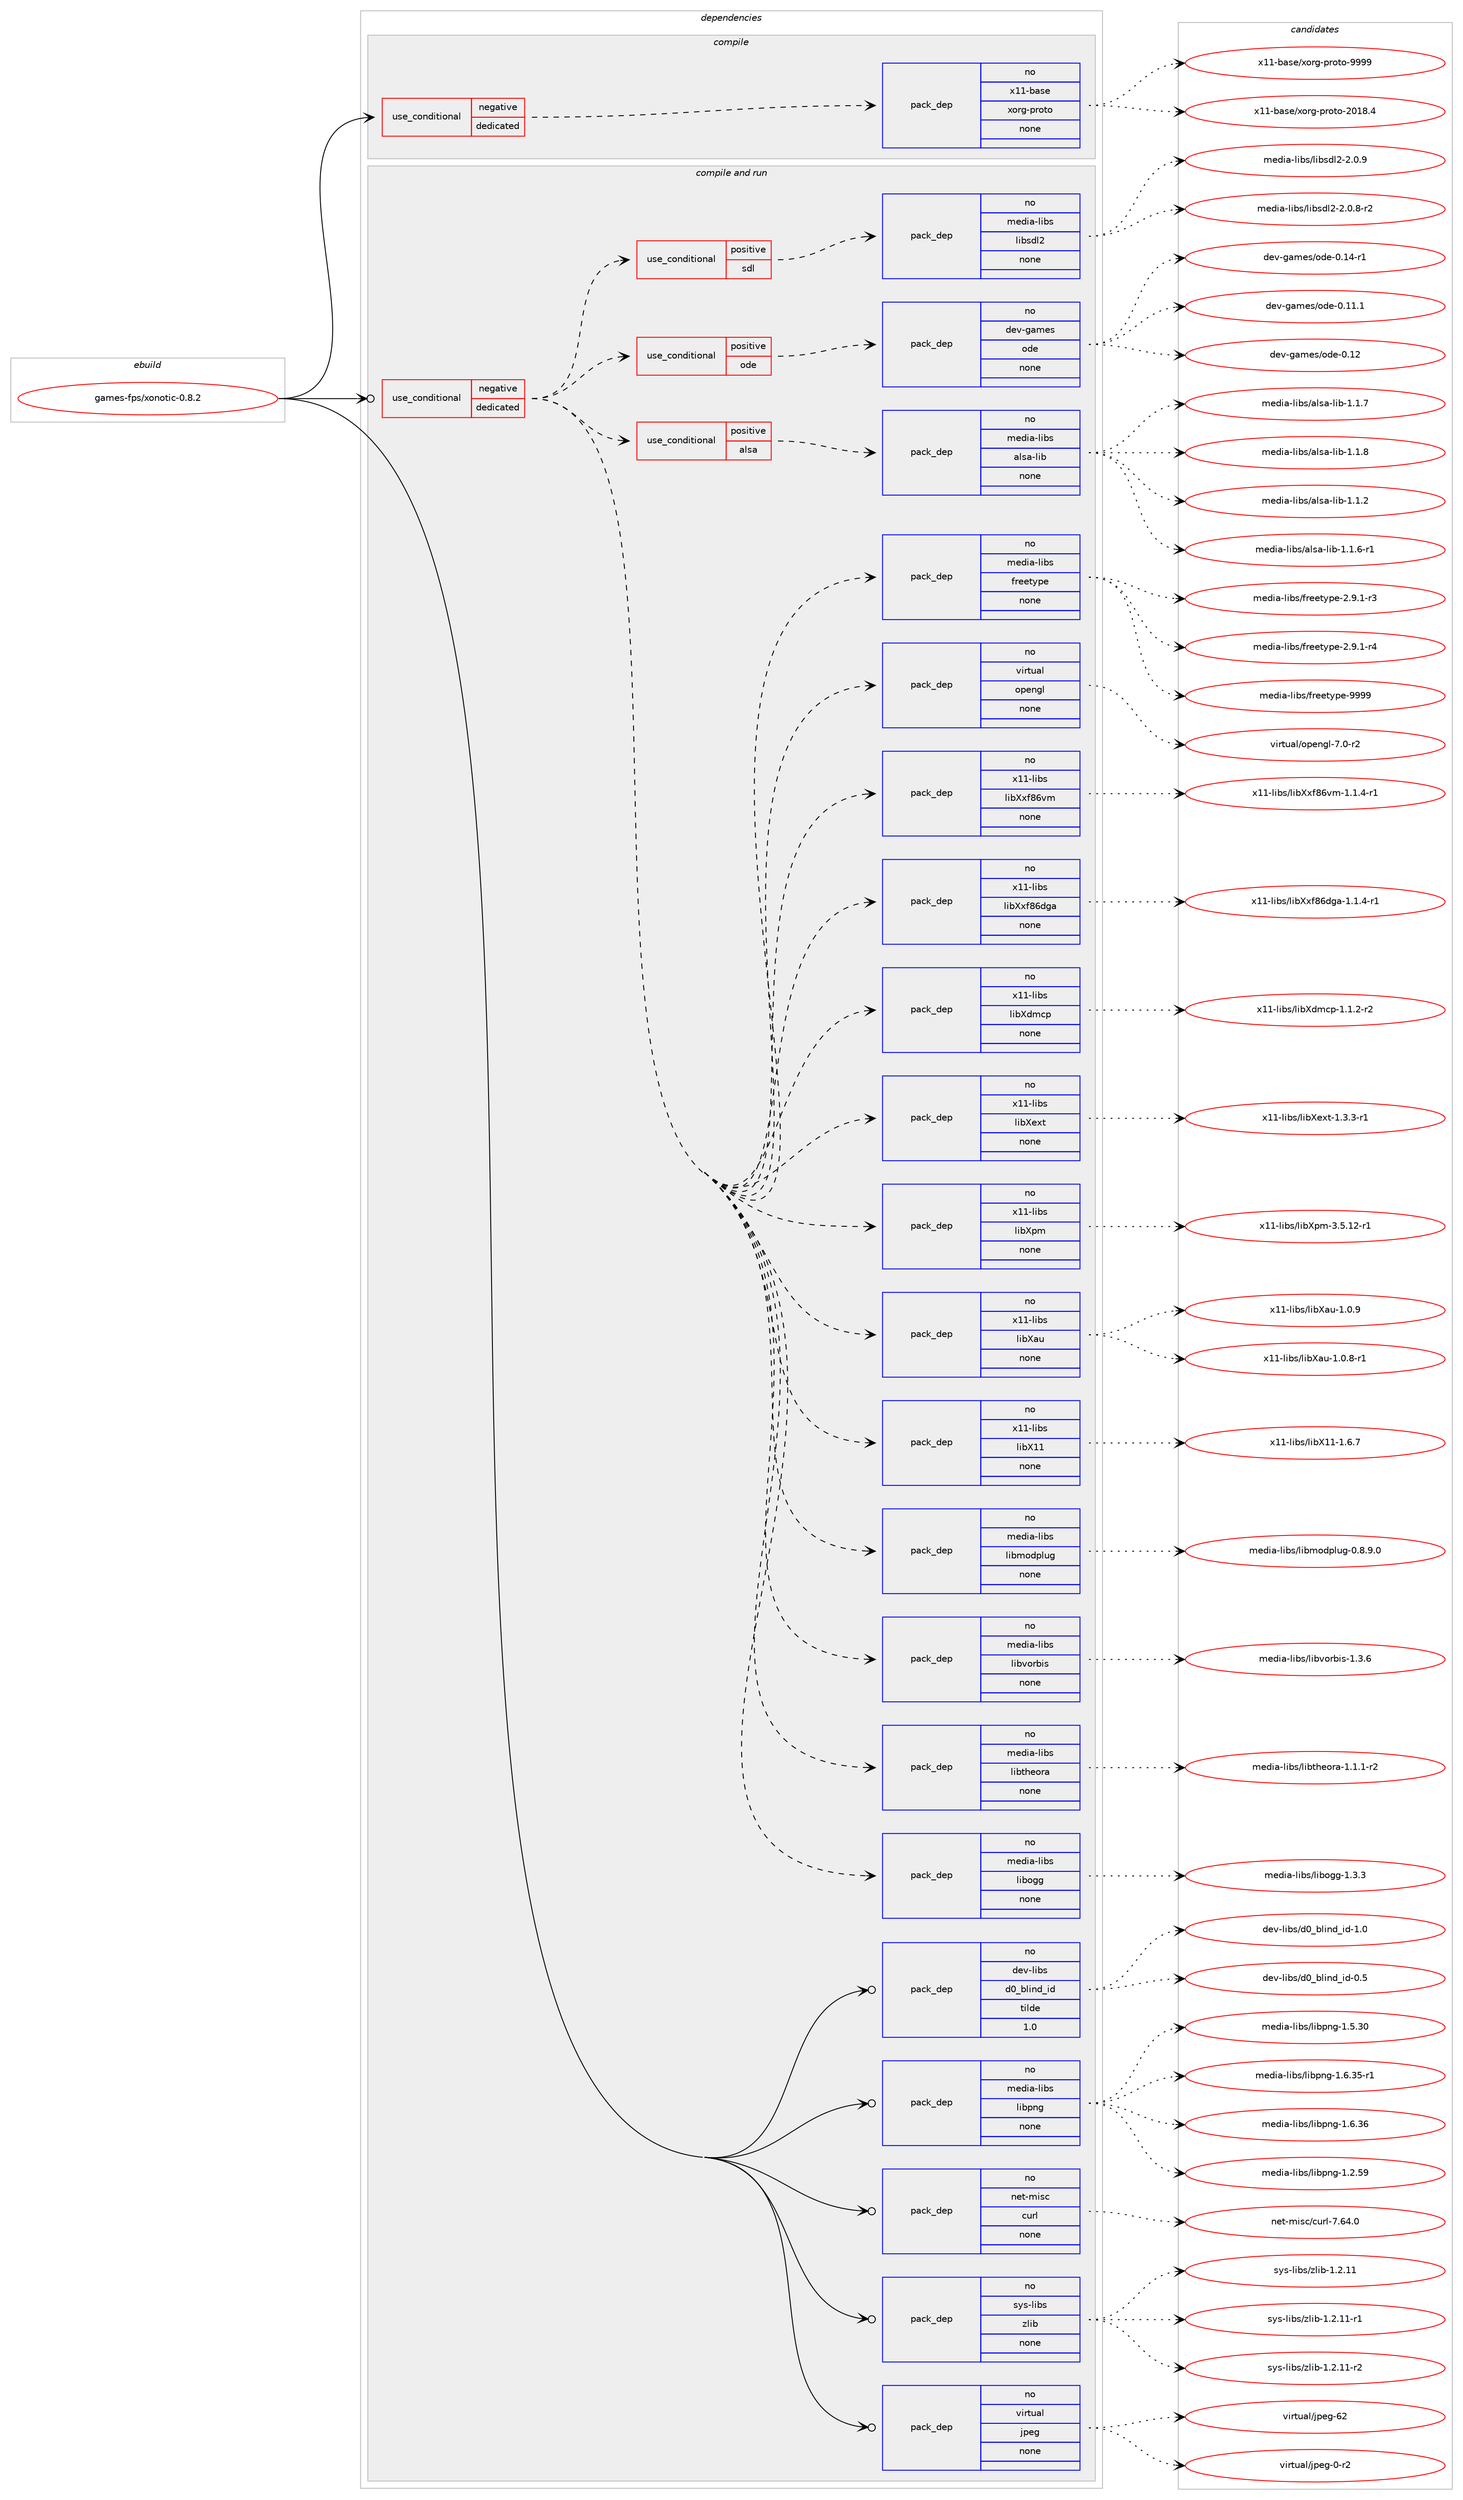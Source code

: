 digraph prolog {

# *************
# Graph options
# *************

newrank=true;
concentrate=true;
compound=true;
graph [rankdir=LR,fontname=Helvetica,fontsize=10,ranksep=1.5];#, ranksep=2.5, nodesep=0.2];
edge  [arrowhead=vee];
node  [fontname=Helvetica,fontsize=10];

# **********
# The ebuild
# **********

subgraph cluster_leftcol {
color=gray;
rank=same;
label=<<i>ebuild</i>>;
id [label="games-fps/xonotic-0.8.2", color=red, width=4, href="../games-fps/xonotic-0.8.2.svg"];
}

# ****************
# The dependencies
# ****************

subgraph cluster_midcol {
color=gray;
label=<<i>dependencies</i>>;
subgraph cluster_compile {
fillcolor="#eeeeee";
style=filled;
label=<<i>compile</i>>;
subgraph cond426838 {
dependency1558441 [label=<<TABLE BORDER="0" CELLBORDER="1" CELLSPACING="0" CELLPADDING="4"><TR><TD ROWSPAN="3" CELLPADDING="10">use_conditional</TD></TR><TR><TD>negative</TD></TR><TR><TD>dedicated</TD></TR></TABLE>>, shape=none, color=red];
subgraph pack1107566 {
dependency1558442 [label=<<TABLE BORDER="0" CELLBORDER="1" CELLSPACING="0" CELLPADDING="4" WIDTH="220"><TR><TD ROWSPAN="6" CELLPADDING="30">pack_dep</TD></TR><TR><TD WIDTH="110">no</TD></TR><TR><TD>x11-base</TD></TR><TR><TD>xorg-proto</TD></TR><TR><TD>none</TD></TR><TR><TD></TD></TR></TABLE>>, shape=none, color=blue];
}
dependency1558441:e -> dependency1558442:w [weight=20,style="dashed",arrowhead="vee"];
}
id:e -> dependency1558441:w [weight=20,style="solid",arrowhead="vee"];
}
subgraph cluster_compileandrun {
fillcolor="#eeeeee";
style=filled;
label=<<i>compile and run</i>>;
subgraph cond426839 {
dependency1558443 [label=<<TABLE BORDER="0" CELLBORDER="1" CELLSPACING="0" CELLPADDING="4"><TR><TD ROWSPAN="3" CELLPADDING="10">use_conditional</TD></TR><TR><TD>negative</TD></TR><TR><TD>dedicated</TD></TR></TABLE>>, shape=none, color=red];
subgraph pack1107567 {
dependency1558444 [label=<<TABLE BORDER="0" CELLBORDER="1" CELLSPACING="0" CELLPADDING="4" WIDTH="220"><TR><TD ROWSPAN="6" CELLPADDING="30">pack_dep</TD></TR><TR><TD WIDTH="110">no</TD></TR><TR><TD>media-libs</TD></TR><TR><TD>libogg</TD></TR><TR><TD>none</TD></TR><TR><TD></TD></TR></TABLE>>, shape=none, color=blue];
}
dependency1558443:e -> dependency1558444:w [weight=20,style="dashed",arrowhead="vee"];
subgraph pack1107568 {
dependency1558445 [label=<<TABLE BORDER="0" CELLBORDER="1" CELLSPACING="0" CELLPADDING="4" WIDTH="220"><TR><TD ROWSPAN="6" CELLPADDING="30">pack_dep</TD></TR><TR><TD WIDTH="110">no</TD></TR><TR><TD>media-libs</TD></TR><TR><TD>libtheora</TD></TR><TR><TD>none</TD></TR><TR><TD></TD></TR></TABLE>>, shape=none, color=blue];
}
dependency1558443:e -> dependency1558445:w [weight=20,style="dashed",arrowhead="vee"];
subgraph pack1107569 {
dependency1558446 [label=<<TABLE BORDER="0" CELLBORDER="1" CELLSPACING="0" CELLPADDING="4" WIDTH="220"><TR><TD ROWSPAN="6" CELLPADDING="30">pack_dep</TD></TR><TR><TD WIDTH="110">no</TD></TR><TR><TD>media-libs</TD></TR><TR><TD>libvorbis</TD></TR><TR><TD>none</TD></TR><TR><TD></TD></TR></TABLE>>, shape=none, color=blue];
}
dependency1558443:e -> dependency1558446:w [weight=20,style="dashed",arrowhead="vee"];
subgraph pack1107570 {
dependency1558447 [label=<<TABLE BORDER="0" CELLBORDER="1" CELLSPACING="0" CELLPADDING="4" WIDTH="220"><TR><TD ROWSPAN="6" CELLPADDING="30">pack_dep</TD></TR><TR><TD WIDTH="110">no</TD></TR><TR><TD>media-libs</TD></TR><TR><TD>libmodplug</TD></TR><TR><TD>none</TD></TR><TR><TD></TD></TR></TABLE>>, shape=none, color=blue];
}
dependency1558443:e -> dependency1558447:w [weight=20,style="dashed",arrowhead="vee"];
subgraph pack1107571 {
dependency1558448 [label=<<TABLE BORDER="0" CELLBORDER="1" CELLSPACING="0" CELLPADDING="4" WIDTH="220"><TR><TD ROWSPAN="6" CELLPADDING="30">pack_dep</TD></TR><TR><TD WIDTH="110">no</TD></TR><TR><TD>x11-libs</TD></TR><TR><TD>libX11</TD></TR><TR><TD>none</TD></TR><TR><TD></TD></TR></TABLE>>, shape=none, color=blue];
}
dependency1558443:e -> dependency1558448:w [weight=20,style="dashed",arrowhead="vee"];
subgraph pack1107572 {
dependency1558449 [label=<<TABLE BORDER="0" CELLBORDER="1" CELLSPACING="0" CELLPADDING="4" WIDTH="220"><TR><TD ROWSPAN="6" CELLPADDING="30">pack_dep</TD></TR><TR><TD WIDTH="110">no</TD></TR><TR><TD>x11-libs</TD></TR><TR><TD>libXau</TD></TR><TR><TD>none</TD></TR><TR><TD></TD></TR></TABLE>>, shape=none, color=blue];
}
dependency1558443:e -> dependency1558449:w [weight=20,style="dashed",arrowhead="vee"];
subgraph pack1107573 {
dependency1558450 [label=<<TABLE BORDER="0" CELLBORDER="1" CELLSPACING="0" CELLPADDING="4" WIDTH="220"><TR><TD ROWSPAN="6" CELLPADDING="30">pack_dep</TD></TR><TR><TD WIDTH="110">no</TD></TR><TR><TD>x11-libs</TD></TR><TR><TD>libXpm</TD></TR><TR><TD>none</TD></TR><TR><TD></TD></TR></TABLE>>, shape=none, color=blue];
}
dependency1558443:e -> dependency1558450:w [weight=20,style="dashed",arrowhead="vee"];
subgraph pack1107574 {
dependency1558451 [label=<<TABLE BORDER="0" CELLBORDER="1" CELLSPACING="0" CELLPADDING="4" WIDTH="220"><TR><TD ROWSPAN="6" CELLPADDING="30">pack_dep</TD></TR><TR><TD WIDTH="110">no</TD></TR><TR><TD>x11-libs</TD></TR><TR><TD>libXext</TD></TR><TR><TD>none</TD></TR><TR><TD></TD></TR></TABLE>>, shape=none, color=blue];
}
dependency1558443:e -> dependency1558451:w [weight=20,style="dashed",arrowhead="vee"];
subgraph pack1107575 {
dependency1558452 [label=<<TABLE BORDER="0" CELLBORDER="1" CELLSPACING="0" CELLPADDING="4" WIDTH="220"><TR><TD ROWSPAN="6" CELLPADDING="30">pack_dep</TD></TR><TR><TD WIDTH="110">no</TD></TR><TR><TD>x11-libs</TD></TR><TR><TD>libXdmcp</TD></TR><TR><TD>none</TD></TR><TR><TD></TD></TR></TABLE>>, shape=none, color=blue];
}
dependency1558443:e -> dependency1558452:w [weight=20,style="dashed",arrowhead="vee"];
subgraph pack1107576 {
dependency1558453 [label=<<TABLE BORDER="0" CELLBORDER="1" CELLSPACING="0" CELLPADDING="4" WIDTH="220"><TR><TD ROWSPAN="6" CELLPADDING="30">pack_dep</TD></TR><TR><TD WIDTH="110">no</TD></TR><TR><TD>x11-libs</TD></TR><TR><TD>libXxf86dga</TD></TR><TR><TD>none</TD></TR><TR><TD></TD></TR></TABLE>>, shape=none, color=blue];
}
dependency1558443:e -> dependency1558453:w [weight=20,style="dashed",arrowhead="vee"];
subgraph pack1107577 {
dependency1558454 [label=<<TABLE BORDER="0" CELLBORDER="1" CELLSPACING="0" CELLPADDING="4" WIDTH="220"><TR><TD ROWSPAN="6" CELLPADDING="30">pack_dep</TD></TR><TR><TD WIDTH="110">no</TD></TR><TR><TD>x11-libs</TD></TR><TR><TD>libXxf86vm</TD></TR><TR><TD>none</TD></TR><TR><TD></TD></TR></TABLE>>, shape=none, color=blue];
}
dependency1558443:e -> dependency1558454:w [weight=20,style="dashed",arrowhead="vee"];
subgraph pack1107578 {
dependency1558455 [label=<<TABLE BORDER="0" CELLBORDER="1" CELLSPACING="0" CELLPADDING="4" WIDTH="220"><TR><TD ROWSPAN="6" CELLPADDING="30">pack_dep</TD></TR><TR><TD WIDTH="110">no</TD></TR><TR><TD>virtual</TD></TR><TR><TD>opengl</TD></TR><TR><TD>none</TD></TR><TR><TD></TD></TR></TABLE>>, shape=none, color=blue];
}
dependency1558443:e -> dependency1558455:w [weight=20,style="dashed",arrowhead="vee"];
subgraph pack1107579 {
dependency1558456 [label=<<TABLE BORDER="0" CELLBORDER="1" CELLSPACING="0" CELLPADDING="4" WIDTH="220"><TR><TD ROWSPAN="6" CELLPADDING="30">pack_dep</TD></TR><TR><TD WIDTH="110">no</TD></TR><TR><TD>media-libs</TD></TR><TR><TD>freetype</TD></TR><TR><TD>none</TD></TR><TR><TD></TD></TR></TABLE>>, shape=none, color=blue];
}
dependency1558443:e -> dependency1558456:w [weight=20,style="dashed",arrowhead="vee"];
subgraph cond426840 {
dependency1558457 [label=<<TABLE BORDER="0" CELLBORDER="1" CELLSPACING="0" CELLPADDING="4"><TR><TD ROWSPAN="3" CELLPADDING="10">use_conditional</TD></TR><TR><TD>positive</TD></TR><TR><TD>alsa</TD></TR></TABLE>>, shape=none, color=red];
subgraph pack1107580 {
dependency1558458 [label=<<TABLE BORDER="0" CELLBORDER="1" CELLSPACING="0" CELLPADDING="4" WIDTH="220"><TR><TD ROWSPAN="6" CELLPADDING="30">pack_dep</TD></TR><TR><TD WIDTH="110">no</TD></TR><TR><TD>media-libs</TD></TR><TR><TD>alsa-lib</TD></TR><TR><TD>none</TD></TR><TR><TD></TD></TR></TABLE>>, shape=none, color=blue];
}
dependency1558457:e -> dependency1558458:w [weight=20,style="dashed",arrowhead="vee"];
}
dependency1558443:e -> dependency1558457:w [weight=20,style="dashed",arrowhead="vee"];
subgraph cond426841 {
dependency1558459 [label=<<TABLE BORDER="0" CELLBORDER="1" CELLSPACING="0" CELLPADDING="4"><TR><TD ROWSPAN="3" CELLPADDING="10">use_conditional</TD></TR><TR><TD>positive</TD></TR><TR><TD>ode</TD></TR></TABLE>>, shape=none, color=red];
subgraph pack1107581 {
dependency1558460 [label=<<TABLE BORDER="0" CELLBORDER="1" CELLSPACING="0" CELLPADDING="4" WIDTH="220"><TR><TD ROWSPAN="6" CELLPADDING="30">pack_dep</TD></TR><TR><TD WIDTH="110">no</TD></TR><TR><TD>dev-games</TD></TR><TR><TD>ode</TD></TR><TR><TD>none</TD></TR><TR><TD></TD></TR></TABLE>>, shape=none, color=blue];
}
dependency1558459:e -> dependency1558460:w [weight=20,style="dashed",arrowhead="vee"];
}
dependency1558443:e -> dependency1558459:w [weight=20,style="dashed",arrowhead="vee"];
subgraph cond426842 {
dependency1558461 [label=<<TABLE BORDER="0" CELLBORDER="1" CELLSPACING="0" CELLPADDING="4"><TR><TD ROWSPAN="3" CELLPADDING="10">use_conditional</TD></TR><TR><TD>positive</TD></TR><TR><TD>sdl</TD></TR></TABLE>>, shape=none, color=red];
subgraph pack1107582 {
dependency1558462 [label=<<TABLE BORDER="0" CELLBORDER="1" CELLSPACING="0" CELLPADDING="4" WIDTH="220"><TR><TD ROWSPAN="6" CELLPADDING="30">pack_dep</TD></TR><TR><TD WIDTH="110">no</TD></TR><TR><TD>media-libs</TD></TR><TR><TD>libsdl2</TD></TR><TR><TD>none</TD></TR><TR><TD></TD></TR></TABLE>>, shape=none, color=blue];
}
dependency1558461:e -> dependency1558462:w [weight=20,style="dashed",arrowhead="vee"];
}
dependency1558443:e -> dependency1558461:w [weight=20,style="dashed",arrowhead="vee"];
}
id:e -> dependency1558443:w [weight=20,style="solid",arrowhead="odotvee"];
subgraph pack1107583 {
dependency1558463 [label=<<TABLE BORDER="0" CELLBORDER="1" CELLSPACING="0" CELLPADDING="4" WIDTH="220"><TR><TD ROWSPAN="6" CELLPADDING="30">pack_dep</TD></TR><TR><TD WIDTH="110">no</TD></TR><TR><TD>dev-libs</TD></TR><TR><TD>d0_blind_id</TD></TR><TR><TD>tilde</TD></TR><TR><TD>1.0</TD></TR></TABLE>>, shape=none, color=blue];
}
id:e -> dependency1558463:w [weight=20,style="solid",arrowhead="odotvee"];
subgraph pack1107584 {
dependency1558464 [label=<<TABLE BORDER="0" CELLBORDER="1" CELLSPACING="0" CELLPADDING="4" WIDTH="220"><TR><TD ROWSPAN="6" CELLPADDING="30">pack_dep</TD></TR><TR><TD WIDTH="110">no</TD></TR><TR><TD>media-libs</TD></TR><TR><TD>libpng</TD></TR><TR><TD>none</TD></TR><TR><TD></TD></TR></TABLE>>, shape=none, color=blue];
}
id:e -> dependency1558464:w [weight=20,style="solid",arrowhead="odotvee"];
subgraph pack1107585 {
dependency1558465 [label=<<TABLE BORDER="0" CELLBORDER="1" CELLSPACING="0" CELLPADDING="4" WIDTH="220"><TR><TD ROWSPAN="6" CELLPADDING="30">pack_dep</TD></TR><TR><TD WIDTH="110">no</TD></TR><TR><TD>net-misc</TD></TR><TR><TD>curl</TD></TR><TR><TD>none</TD></TR><TR><TD></TD></TR></TABLE>>, shape=none, color=blue];
}
id:e -> dependency1558465:w [weight=20,style="solid",arrowhead="odotvee"];
subgraph pack1107586 {
dependency1558466 [label=<<TABLE BORDER="0" CELLBORDER="1" CELLSPACING="0" CELLPADDING="4" WIDTH="220"><TR><TD ROWSPAN="6" CELLPADDING="30">pack_dep</TD></TR><TR><TD WIDTH="110">no</TD></TR><TR><TD>sys-libs</TD></TR><TR><TD>zlib</TD></TR><TR><TD>none</TD></TR><TR><TD></TD></TR></TABLE>>, shape=none, color=blue];
}
id:e -> dependency1558466:w [weight=20,style="solid",arrowhead="odotvee"];
subgraph pack1107587 {
dependency1558467 [label=<<TABLE BORDER="0" CELLBORDER="1" CELLSPACING="0" CELLPADDING="4" WIDTH="220"><TR><TD ROWSPAN="6" CELLPADDING="30">pack_dep</TD></TR><TR><TD WIDTH="110">no</TD></TR><TR><TD>virtual</TD></TR><TR><TD>jpeg</TD></TR><TR><TD>none</TD></TR><TR><TD></TD></TR></TABLE>>, shape=none, color=blue];
}
id:e -> dependency1558467:w [weight=20,style="solid",arrowhead="odotvee"];
}
subgraph cluster_run {
fillcolor="#eeeeee";
style=filled;
label=<<i>run</i>>;
}
}

# **************
# The candidates
# **************

subgraph cluster_choices {
rank=same;
color=gray;
label=<<i>candidates</i>>;

subgraph choice1107566 {
color=black;
nodesep=1;
choice1204949459897115101471201111141034511211411111611145504849564652 [label="x11-base/xorg-proto-2018.4", color=red, width=4,href="../x11-base/xorg-proto-2018.4.svg"];
choice120494945989711510147120111114103451121141111161114557575757 [label="x11-base/xorg-proto-9999", color=red, width=4,href="../x11-base/xorg-proto-9999.svg"];
dependency1558442:e -> choice1204949459897115101471201111141034511211411111611145504849564652:w [style=dotted,weight="100"];
dependency1558442:e -> choice120494945989711510147120111114103451121141111161114557575757:w [style=dotted,weight="100"];
}
subgraph choice1107567 {
color=black;
nodesep=1;
choice1091011001059745108105981154710810598111103103454946514651 [label="media-libs/libogg-1.3.3", color=red, width=4,href="../media-libs/libogg-1.3.3.svg"];
dependency1558444:e -> choice1091011001059745108105981154710810598111103103454946514651:w [style=dotted,weight="100"];
}
subgraph choice1107568 {
color=black;
nodesep=1;
choice1091011001059745108105981154710810598116104101111114974549464946494511450 [label="media-libs/libtheora-1.1.1-r2", color=red, width=4,href="../media-libs/libtheora-1.1.1-r2.svg"];
dependency1558445:e -> choice1091011001059745108105981154710810598116104101111114974549464946494511450:w [style=dotted,weight="100"];
}
subgraph choice1107569 {
color=black;
nodesep=1;
choice109101100105974510810598115471081059811811111498105115454946514654 [label="media-libs/libvorbis-1.3.6", color=red, width=4,href="../media-libs/libvorbis-1.3.6.svg"];
dependency1558446:e -> choice109101100105974510810598115471081059811811111498105115454946514654:w [style=dotted,weight="100"];
}
subgraph choice1107570 {
color=black;
nodesep=1;
choice10910110010597451081059811547108105981091111001121081171034548465646574648 [label="media-libs/libmodplug-0.8.9.0", color=red, width=4,href="../media-libs/libmodplug-0.8.9.0.svg"];
dependency1558447:e -> choice10910110010597451081059811547108105981091111001121081171034548465646574648:w [style=dotted,weight="100"];
}
subgraph choice1107571 {
color=black;
nodesep=1;
choice120494945108105981154710810598884949454946544655 [label="x11-libs/libX11-1.6.7", color=red, width=4,href="../x11-libs/libX11-1.6.7.svg"];
dependency1558448:e -> choice120494945108105981154710810598884949454946544655:w [style=dotted,weight="100"];
}
subgraph choice1107572 {
color=black;
nodesep=1;
choice12049494510810598115471081059888971174549464846564511449 [label="x11-libs/libXau-1.0.8-r1", color=red, width=4,href="../x11-libs/libXau-1.0.8-r1.svg"];
choice1204949451081059811547108105988897117454946484657 [label="x11-libs/libXau-1.0.9", color=red, width=4,href="../x11-libs/libXau-1.0.9.svg"];
dependency1558449:e -> choice12049494510810598115471081059888971174549464846564511449:w [style=dotted,weight="100"];
dependency1558449:e -> choice1204949451081059811547108105988897117454946484657:w [style=dotted,weight="100"];
}
subgraph choice1107573 {
color=black;
nodesep=1;
choice12049494510810598115471081059888112109455146534649504511449 [label="x11-libs/libXpm-3.5.12-r1", color=red, width=4,href="../x11-libs/libXpm-3.5.12-r1.svg"];
dependency1558450:e -> choice12049494510810598115471081059888112109455146534649504511449:w [style=dotted,weight="100"];
}
subgraph choice1107574 {
color=black;
nodesep=1;
choice120494945108105981154710810598881011201164549465146514511449 [label="x11-libs/libXext-1.3.3-r1", color=red, width=4,href="../x11-libs/libXext-1.3.3-r1.svg"];
dependency1558451:e -> choice120494945108105981154710810598881011201164549465146514511449:w [style=dotted,weight="100"];
}
subgraph choice1107575 {
color=black;
nodesep=1;
choice12049494510810598115471081059888100109991124549464946504511450 [label="x11-libs/libXdmcp-1.1.2-r2", color=red, width=4,href="../x11-libs/libXdmcp-1.1.2-r2.svg"];
dependency1558452:e -> choice12049494510810598115471081059888100109991124549464946504511450:w [style=dotted,weight="100"];
}
subgraph choice1107576 {
color=black;
nodesep=1;
choice120494945108105981154710810598881201025654100103974549464946524511449 [label="x11-libs/libXxf86dga-1.1.4-r1", color=red, width=4,href="../x11-libs/libXxf86dga-1.1.4-r1.svg"];
dependency1558453:e -> choice120494945108105981154710810598881201025654100103974549464946524511449:w [style=dotted,weight="100"];
}
subgraph choice1107577 {
color=black;
nodesep=1;
choice1204949451081059811547108105988812010256541181094549464946524511449 [label="x11-libs/libXxf86vm-1.1.4-r1", color=red, width=4,href="../x11-libs/libXxf86vm-1.1.4-r1.svg"];
dependency1558454:e -> choice1204949451081059811547108105988812010256541181094549464946524511449:w [style=dotted,weight="100"];
}
subgraph choice1107578 {
color=black;
nodesep=1;
choice1181051141161179710847111112101110103108455546484511450 [label="virtual/opengl-7.0-r2", color=red, width=4,href="../virtual/opengl-7.0-r2.svg"];
dependency1558455:e -> choice1181051141161179710847111112101110103108455546484511450:w [style=dotted,weight="100"];
}
subgraph choice1107579 {
color=black;
nodesep=1;
choice109101100105974510810598115471021141011011161211121014550465746494511451 [label="media-libs/freetype-2.9.1-r3", color=red, width=4,href="../media-libs/freetype-2.9.1-r3.svg"];
choice109101100105974510810598115471021141011011161211121014550465746494511452 [label="media-libs/freetype-2.9.1-r4", color=red, width=4,href="../media-libs/freetype-2.9.1-r4.svg"];
choice109101100105974510810598115471021141011011161211121014557575757 [label="media-libs/freetype-9999", color=red, width=4,href="../media-libs/freetype-9999.svg"];
dependency1558456:e -> choice109101100105974510810598115471021141011011161211121014550465746494511451:w [style=dotted,weight="100"];
dependency1558456:e -> choice109101100105974510810598115471021141011011161211121014550465746494511452:w [style=dotted,weight="100"];
dependency1558456:e -> choice109101100105974510810598115471021141011011161211121014557575757:w [style=dotted,weight="100"];
}
subgraph choice1107580 {
color=black;
nodesep=1;
choice1091011001059745108105981154797108115974510810598454946494650 [label="media-libs/alsa-lib-1.1.2", color=red, width=4,href="../media-libs/alsa-lib-1.1.2.svg"];
choice10910110010597451081059811547971081159745108105984549464946544511449 [label="media-libs/alsa-lib-1.1.6-r1", color=red, width=4,href="../media-libs/alsa-lib-1.1.6-r1.svg"];
choice1091011001059745108105981154797108115974510810598454946494655 [label="media-libs/alsa-lib-1.1.7", color=red, width=4,href="../media-libs/alsa-lib-1.1.7.svg"];
choice1091011001059745108105981154797108115974510810598454946494656 [label="media-libs/alsa-lib-1.1.8", color=red, width=4,href="../media-libs/alsa-lib-1.1.8.svg"];
dependency1558458:e -> choice1091011001059745108105981154797108115974510810598454946494650:w [style=dotted,weight="100"];
dependency1558458:e -> choice10910110010597451081059811547971081159745108105984549464946544511449:w [style=dotted,weight="100"];
dependency1558458:e -> choice1091011001059745108105981154797108115974510810598454946494655:w [style=dotted,weight="100"];
dependency1558458:e -> choice1091011001059745108105981154797108115974510810598454946494656:w [style=dotted,weight="100"];
}
subgraph choice1107581 {
color=black;
nodesep=1;
choice10010111845103971091011154711110010145484649494649 [label="dev-games/ode-0.11.1", color=red, width=4,href="../dev-games/ode-0.11.1.svg"];
choice1001011184510397109101115471111001014548464950 [label="dev-games/ode-0.12", color=red, width=4,href="../dev-games/ode-0.12.svg"];
choice10010111845103971091011154711110010145484649524511449 [label="dev-games/ode-0.14-r1", color=red, width=4,href="../dev-games/ode-0.14-r1.svg"];
dependency1558460:e -> choice10010111845103971091011154711110010145484649494649:w [style=dotted,weight="100"];
dependency1558460:e -> choice1001011184510397109101115471111001014548464950:w [style=dotted,weight="100"];
dependency1558460:e -> choice10010111845103971091011154711110010145484649524511449:w [style=dotted,weight="100"];
}
subgraph choice1107582 {
color=black;
nodesep=1;
choice1091011001059745108105981154710810598115100108504550464846564511450 [label="media-libs/libsdl2-2.0.8-r2", color=red, width=4,href="../media-libs/libsdl2-2.0.8-r2.svg"];
choice109101100105974510810598115471081059811510010850455046484657 [label="media-libs/libsdl2-2.0.9", color=red, width=4,href="../media-libs/libsdl2-2.0.9.svg"];
dependency1558462:e -> choice1091011001059745108105981154710810598115100108504550464846564511450:w [style=dotted,weight="100"];
dependency1558462:e -> choice109101100105974510810598115471081059811510010850455046484657:w [style=dotted,weight="100"];
}
subgraph choice1107583 {
color=black;
nodesep=1;
choice1001011184510810598115471004895981081051101009510510045484653 [label="dev-libs/d0_blind_id-0.5", color=red, width=4,href="../dev-libs/d0_blind_id-0.5.svg"];
choice1001011184510810598115471004895981081051101009510510045494648 [label="dev-libs/d0_blind_id-1.0", color=red, width=4,href="../dev-libs/d0_blind_id-1.0.svg"];
dependency1558463:e -> choice1001011184510810598115471004895981081051101009510510045484653:w [style=dotted,weight="100"];
dependency1558463:e -> choice1001011184510810598115471004895981081051101009510510045494648:w [style=dotted,weight="100"];
}
subgraph choice1107584 {
color=black;
nodesep=1;
choice109101100105974510810598115471081059811211010345494650465357 [label="media-libs/libpng-1.2.59", color=red, width=4,href="../media-libs/libpng-1.2.59.svg"];
choice109101100105974510810598115471081059811211010345494653465148 [label="media-libs/libpng-1.5.30", color=red, width=4,href="../media-libs/libpng-1.5.30.svg"];
choice1091011001059745108105981154710810598112110103454946544651534511449 [label="media-libs/libpng-1.6.35-r1", color=red, width=4,href="../media-libs/libpng-1.6.35-r1.svg"];
choice109101100105974510810598115471081059811211010345494654465154 [label="media-libs/libpng-1.6.36", color=red, width=4,href="../media-libs/libpng-1.6.36.svg"];
dependency1558464:e -> choice109101100105974510810598115471081059811211010345494650465357:w [style=dotted,weight="100"];
dependency1558464:e -> choice109101100105974510810598115471081059811211010345494653465148:w [style=dotted,weight="100"];
dependency1558464:e -> choice1091011001059745108105981154710810598112110103454946544651534511449:w [style=dotted,weight="100"];
dependency1558464:e -> choice109101100105974510810598115471081059811211010345494654465154:w [style=dotted,weight="100"];
}
subgraph choice1107585 {
color=black;
nodesep=1;
choice1101011164510910511599479911711410845554654524648 [label="net-misc/curl-7.64.0", color=red, width=4,href="../net-misc/curl-7.64.0.svg"];
dependency1558465:e -> choice1101011164510910511599479911711410845554654524648:w [style=dotted,weight="100"];
}
subgraph choice1107586 {
color=black;
nodesep=1;
choice1151211154510810598115471221081059845494650464949 [label="sys-libs/zlib-1.2.11", color=red, width=4,href="../sys-libs/zlib-1.2.11.svg"];
choice11512111545108105981154712210810598454946504649494511449 [label="sys-libs/zlib-1.2.11-r1", color=red, width=4,href="../sys-libs/zlib-1.2.11-r1.svg"];
choice11512111545108105981154712210810598454946504649494511450 [label="sys-libs/zlib-1.2.11-r2", color=red, width=4,href="../sys-libs/zlib-1.2.11-r2.svg"];
dependency1558466:e -> choice1151211154510810598115471221081059845494650464949:w [style=dotted,weight="100"];
dependency1558466:e -> choice11512111545108105981154712210810598454946504649494511449:w [style=dotted,weight="100"];
dependency1558466:e -> choice11512111545108105981154712210810598454946504649494511450:w [style=dotted,weight="100"];
}
subgraph choice1107587 {
color=black;
nodesep=1;
choice118105114116117971084710611210110345484511450 [label="virtual/jpeg-0-r2", color=red, width=4,href="../virtual/jpeg-0-r2.svg"];
choice1181051141161179710847106112101103455450 [label="virtual/jpeg-62", color=red, width=4,href="../virtual/jpeg-62.svg"];
dependency1558467:e -> choice118105114116117971084710611210110345484511450:w [style=dotted,weight="100"];
dependency1558467:e -> choice1181051141161179710847106112101103455450:w [style=dotted,weight="100"];
}
}

}
